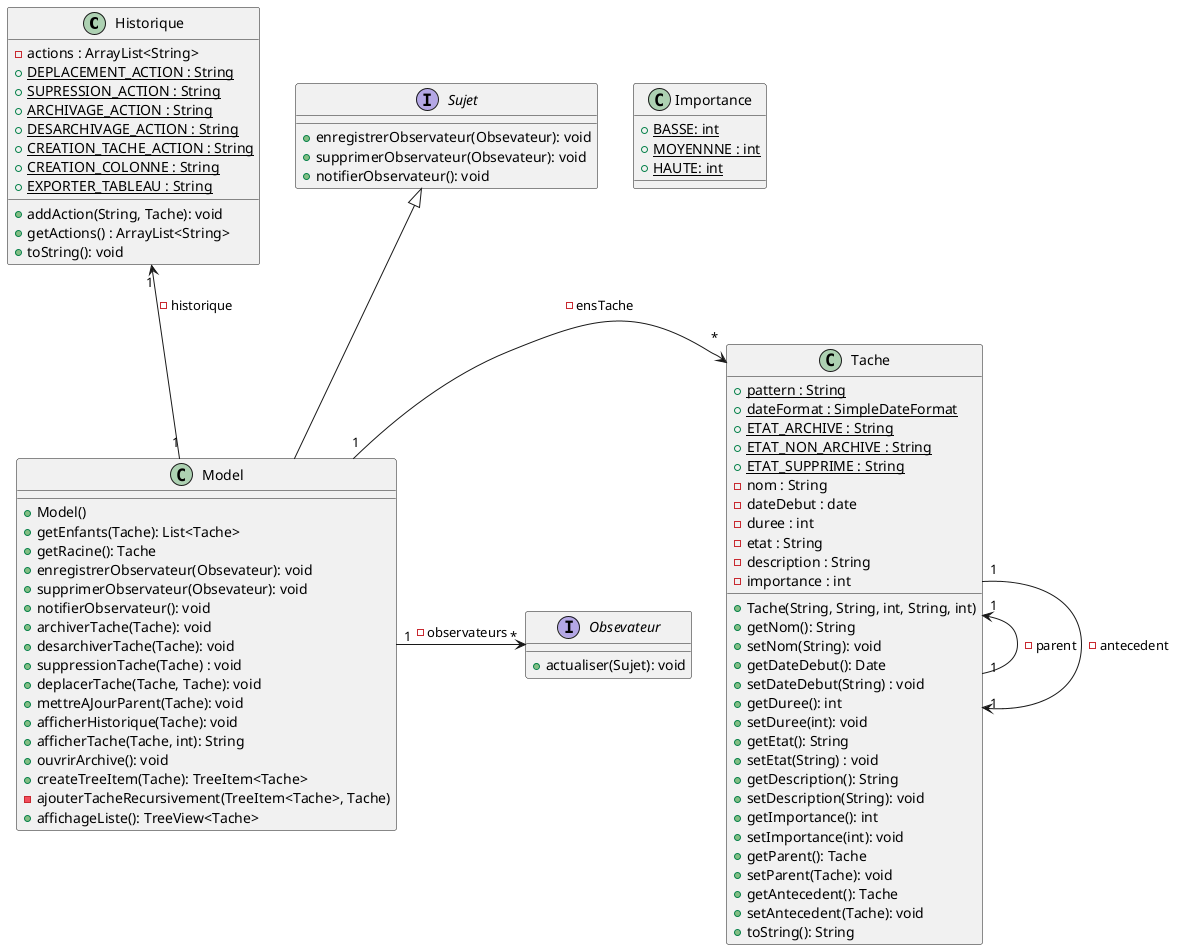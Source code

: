 @startuml



class Historique{
  - actions : ArrayList<String>
  + {static} DEPLACEMENT_ACTION : String
  + {static} SUPRESSION_ACTION : String
  + {static} ARCHIVAGE_ACTION : String
  + {static} DESARCHIVAGE_ACTION : String
  + {static} CREATION_TACHE_ACTION : String
  + {static} CREATION_COLONNE : String
  + {static} EXPORTER_TABLEAU : String
  + addAction(String, Tache): void
  + getActions() : ArrayList<String>
  + toString(): void
}

class Importance{
  +{static} BASSE: int 
  +{static} MOYENNNE : int
  +{static} HAUTE: int
}

interface Sujet{
  + enregistrerObservateur(Obsevateur): void
  + supprimerObservateur(Obsevateur): void
  + notifierObservateur(): void
}

interface Obsevateur{
  +actualiser(Sujet): void
}

class Model{
  + Model()
  + getEnfants(Tache): List<Tache>
  + getRacine(): Tache
  + enregistrerObservateur(Obsevateur): void
  + supprimerObservateur(Obsevateur): void
  + notifierObservateur(): void
  + archiverTache(Tache): void
  + desarchiverTache(Tache): void
  + suppressionTache(Tache) : void
  + deplacerTache(Tache, Tache): void
  + mettreAJourParent(Tache): void
  + afficherHistorique(Tache): void
  + afficherTache(Tache, int): String
  + ouvrirArchive(): void
  + createTreeItem(Tache): TreeItem<Tache>
  - ajouterTacheRecursivement(TreeItem<Tache>, Tache)
  + affichageListe(): TreeView<Tache>
}

class Tache{
  +{static} pattern : String
  +{static} dateFormat : SimpleDateFormat
  +{static} ETAT_ARCHIVE : String
  +{static} ETAT_NON_ARCHIVE : String
  +{static} ETAT_SUPPRIME : String
  - nom : String
  - dateDebut : date
  - duree : int 
  - etat : String
  - description : String
  - importance : int
  + Tache(String, String, int, String, int)
  + getNom(): String
  + setNom(String): void
  + getDateDebut(): Date 
  + setDateDebut(String) : void 
  + getDuree(): int 
  + setDuree(int): void
  + getEtat(): String 
  + setEtat(String) : void
  + getDescription(): String
  + setDescription(String): void
  + getImportance(): int 
  + setImportance(int): void
  + getParent(): Tache 
  + setParent(Tache): void 
  + getAntecedent(): Tache
  + setAntecedent(Tache): void
  + toString(): String 
}

'''Relations

Model -up-|> Sujet

Model "1" -> "*" Obsevateur : -observateurs
Model "1" -> "*" Tache: -ensTache
Model "1" -up-> "1" Historique: -historique

Tache "1" -left-> "1" Tache : -parent
Tache "1" --> "1" Tache : -antecedent